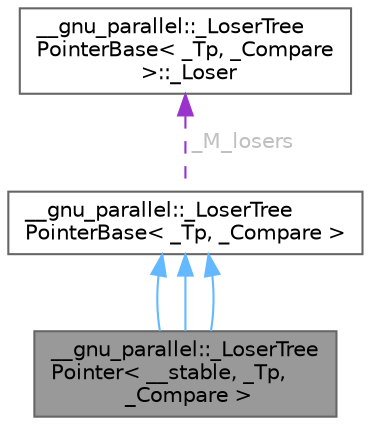 digraph "__gnu_parallel::_LoserTreePointer&lt; __stable, _Tp, _Compare &gt;"
{
 // LATEX_PDF_SIZE
  bgcolor="transparent";
  edge [fontname=Helvetica,fontsize=10,labelfontname=Helvetica,labelfontsize=10];
  node [fontname=Helvetica,fontsize=10,shape=box,height=0.2,width=0.4];
  Node1 [id="Node000001",label="__gnu_parallel::_LoserTree\lPointer\< __stable, _Tp,\l _Compare \>",height=0.2,width=0.4,color="gray40", fillcolor="grey60", style="filled", fontcolor="black",tooltip="Stable _LoserTree implementation."];
  Node2 -> Node1 [id="edge1_Node000001_Node000002",dir="back",color="steelblue1",style="solid",tooltip=" "];
  Node2 [id="Node000002",label="__gnu_parallel::_LoserTree\lPointerBase\< _Tp, _Compare \>",height=0.2,width=0.4,color="gray40", fillcolor="white", style="filled",URL="$class____gnu__parallel_1_1___loser_tree_pointer_base.html",tooltip="Base class of _Loser Tree implementation using pointers."];
  Node3 -> Node2 [id="edge2_Node000002_Node000003",dir="back",color="darkorchid3",style="dashed",tooltip=" ",label=" _M_losers",fontcolor="grey" ];
  Node3 [id="Node000003",label="__gnu_parallel::_LoserTree\lPointerBase\< _Tp, _Compare\l \>::_Loser",height=0.2,width=0.4,color="gray40", fillcolor="white", style="filled",URL="$struct____gnu__parallel_1_1___loser_tree_pointer_base_1_1___loser.html",tooltip="Internal representation of _LoserTree __elements."];
  Node2 -> Node1 [id="edge3_Node000001_Node000002",dir="back",color="steelblue1",style="solid",tooltip=" "];
  Node2 -> Node1 [id="edge4_Node000001_Node000002",dir="back",color="steelblue1",style="solid",tooltip=" "];
}
